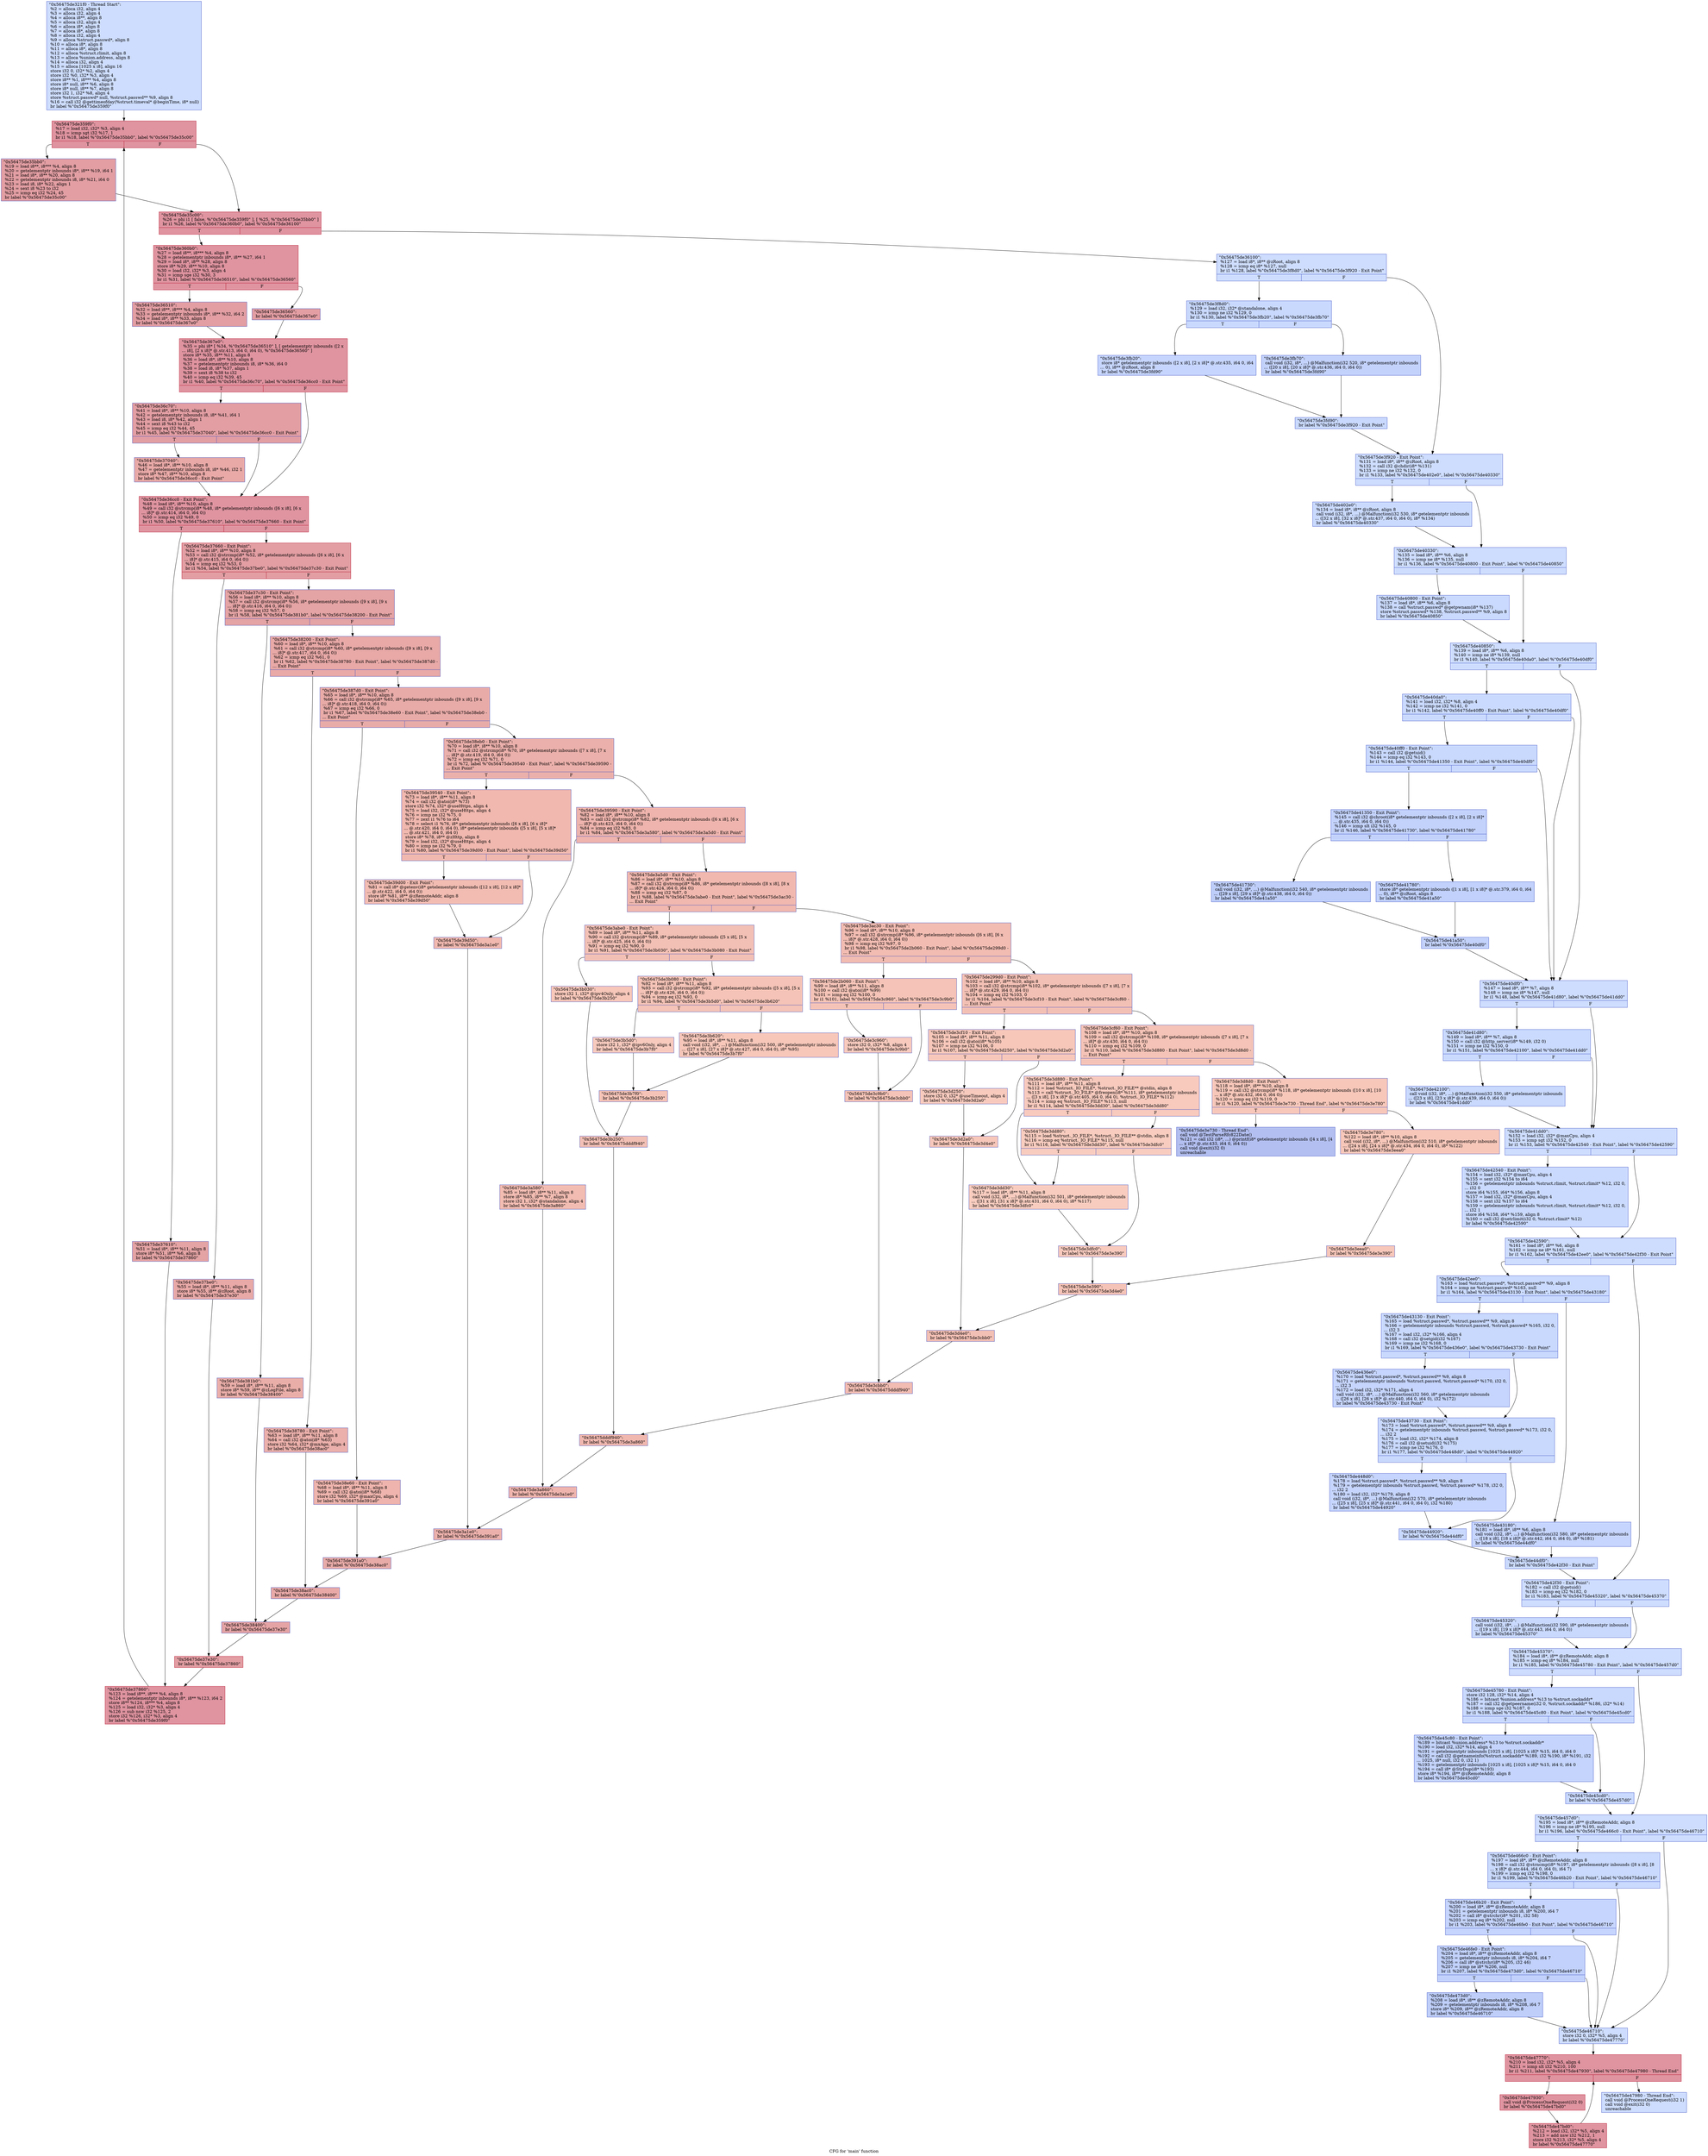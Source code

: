 digraph "CFG for 'main' function" {
	label="CFG for 'main' function";

	Node0x56475de321f0 [shape=record,color="#3d50c3ff", style=filled, fillcolor="#8fb1fe70",label="{\"0x56475de321f0 - Thread Start\":\l  %2 = alloca i32, align 4\l  %3 = alloca i32, align 4\l  %4 = alloca i8**, align 8\l  %5 = alloca i32, align 4\l  %6 = alloca i8*, align 8\l  %7 = alloca i8*, align 8\l  %8 = alloca i32, align 4\l  %9 = alloca %struct.passwd*, align 8\l  %10 = alloca i8*, align 8\l  %11 = alloca i8*, align 8\l  %12 = alloca %struct.rlimit, align 8\l  %13 = alloca %union.address, align 8\l  %14 = alloca i32, align 4\l  %15 = alloca [1025 x i8], align 16\l  store i32 0, i32* %2, align 4\l  store i32 %0, i32* %3, align 4\l  store i8** %1, i8*** %4, align 8\l  store i8* null, i8** %6, align 8\l  store i8* null, i8** %7, align 8\l  store i32 1, i32* %8, align 4\l  store %struct.passwd* null, %struct.passwd** %9, align 8\l  %16 = call i32 @gettimeofday(%struct.timeval* @beginTime, i8* null)\l  br label %\"0x56475de359f0\"\l}"];
	Node0x56475de321f0 -> Node0x56475de359f0;
	Node0x56475de359f0 [shape=record,color="#b70d28ff", style=filled, fillcolor="#b70d2870",label="{\"0x56475de359f0\":                                 \l  %17 = load i32, i32* %3, align 4\l  %18 = icmp sgt i32 %17, 1\l  br i1 %18, label %\"0x56475de35bb0\", label %\"0x56475de35c00\"\l|{<s0>T|<s1>F}}"];
	Node0x56475de359f0:s0 -> Node0x56475de35bb0;
	Node0x56475de359f0:s1 -> Node0x56475de35c00;
	Node0x56475de35bb0 [shape=record,color="#3d50c3ff", style=filled, fillcolor="#be242e70",label="{\"0x56475de35bb0\":                                 \l  %19 = load i8**, i8*** %4, align 8\l  %20 = getelementptr inbounds i8*, i8** %19, i64 1\l  %21 = load i8*, i8** %20, align 8\l  %22 = getelementptr inbounds i8, i8* %21, i64 0\l  %23 = load i8, i8* %22, align 1\l  %24 = sext i8 %23 to i32\l  %25 = icmp eq i32 %24, 45\l  br label %\"0x56475de35c00\"\l}"];
	Node0x56475de35bb0 -> Node0x56475de35c00;
	Node0x56475de35c00 [shape=record,color="#b70d28ff", style=filled, fillcolor="#b70d2870",label="{\"0x56475de35c00\":                                 \l  %26 = phi i1 [ false, %\"0x56475de359f0\" ], [ %25, %\"0x56475de35bb0\" ]\l  br i1 %26, label %\"0x56475de360b0\", label %\"0x56475de36100\"\l|{<s0>T|<s1>F}}"];
	Node0x56475de35c00:s0 -> Node0x56475de360b0;
	Node0x56475de35c00:s1 -> Node0x56475de36100;
	Node0x56475de360b0 [shape=record,color="#b70d28ff", style=filled, fillcolor="#b70d2870",label="{\"0x56475de360b0\":                                 \l  %27 = load i8**, i8*** %4, align 8\l  %28 = getelementptr inbounds i8*, i8** %27, i64 1\l  %29 = load i8*, i8** %28, align 8\l  store i8* %29, i8** %10, align 8\l  %30 = load i32, i32* %3, align 4\l  %31 = icmp sge i32 %30, 3\l  br i1 %31, label %\"0x56475de36510\", label %\"0x56475de36560\"\l|{<s0>T|<s1>F}}"];
	Node0x56475de360b0:s0 -> Node0x56475de36510;
	Node0x56475de360b0:s1 -> Node0x56475de36560;
	Node0x56475de36510 [shape=record,color="#3d50c3ff", style=filled, fillcolor="#be242e70",label="{\"0x56475de36510\":                                 \l  %32 = load i8**, i8*** %4, align 8\l  %33 = getelementptr inbounds i8*, i8** %32, i64 2\l  %34 = load i8*, i8** %33, align 8\l  br label %\"0x56475de367e0\"\l}"];
	Node0x56475de36510 -> Node0x56475de367e0;
	Node0x56475de36560 [shape=record,color="#3d50c3ff", style=filled, fillcolor="#be242e70",label="{\"0x56475de36560\":                                 \l  br label %\"0x56475de367e0\"\l}"];
	Node0x56475de36560 -> Node0x56475de367e0;
	Node0x56475de367e0 [shape=record,color="#b70d28ff", style=filled, fillcolor="#b70d2870",label="{\"0x56475de367e0\":                                 \l  %35 = phi i8* [ %34, %\"0x56475de36510\" ], [ getelementptr inbounds ([2 x\l... i8], [2 x i8]* @.str.413, i64 0, i64 0), %\"0x56475de36560\" ]\l  store i8* %35, i8** %11, align 8\l  %36 = load i8*, i8** %10, align 8\l  %37 = getelementptr inbounds i8, i8* %36, i64 0\l  %38 = load i8, i8* %37, align 1\l  %39 = sext i8 %38 to i32\l  %40 = icmp eq i32 %39, 45\l  br i1 %40, label %\"0x56475de36c70\", label %\"0x56475de36cc0 - Exit Point\"\l|{<s0>T|<s1>F}}"];
	Node0x56475de367e0:s0 -> Node0x56475de36c70;
	Node0x56475de367e0:s1 -> Node0x56475de36cc0;
	Node0x56475de36c70 [shape=record,color="#3d50c3ff", style=filled, fillcolor="#be242e70",label="{\"0x56475de36c70\":                                 \l  %41 = load i8*, i8** %10, align 8\l  %42 = getelementptr inbounds i8, i8* %41, i64 1\l  %43 = load i8, i8* %42, align 1\l  %44 = sext i8 %43 to i32\l  %45 = icmp eq i32 %44, 45\l  br i1 %45, label %\"0x56475de37040\", label %\"0x56475de36cc0 - Exit Point\"\l|{<s0>T|<s1>F}}"];
	Node0x56475de36c70:s0 -> Node0x56475de37040;
	Node0x56475de36c70:s1 -> Node0x56475de36cc0;
	Node0x56475de37040 [shape=record,color="#3d50c3ff", style=filled, fillcolor="#ca3b3770",label="{\"0x56475de37040\":                                 \l  %46 = load i8*, i8** %10, align 8\l  %47 = getelementptr inbounds i8, i8* %46, i32 1\l  store i8* %47, i8** %10, align 8\l  br label %\"0x56475de36cc0 - Exit Point\"\l}"];
	Node0x56475de37040 -> Node0x56475de36cc0;
	Node0x56475de36cc0 [shape=record,color="#b70d28ff", style=filled, fillcolor="#b70d2870",label="{\"0x56475de36cc0 - Exit Point\":                    \l  %48 = load i8*, i8** %10, align 8\l  %49 = call i32 @strcmp(i8* %48, i8* getelementptr inbounds ([6 x i8], [6 x\l... i8]* @.str.414, i64 0, i64 0))\l  %50 = icmp eq i32 %49, 0\l  br i1 %50, label %\"0x56475de37610\", label %\"0x56475de37660 - Exit Point\"\l|{<s0>T|<s1>F}}"];
	Node0x56475de36cc0:s0 -> Node0x56475de37610;
	Node0x56475de36cc0:s1 -> Node0x56475de37660;
	Node0x56475de37610 [shape=record,color="#3d50c3ff", style=filled, fillcolor="#c32e3170",label="{\"0x56475de37610\":                                 \l  %51 = load i8*, i8** %11, align 8\l  store i8* %51, i8** %6, align 8\l  br label %\"0x56475de37860\"\l}"];
	Node0x56475de37610 -> Node0x56475de37860;
	Node0x56475de37660 [shape=record,color="#b70d28ff", style=filled, fillcolor="#be242e70",label="{\"0x56475de37660 - Exit Point\":                    \l  %52 = load i8*, i8** %10, align 8\l  %53 = call i32 @strcmp(i8* %52, i8* getelementptr inbounds ([6 x i8], [6 x\l... i8]* @.str.415, i64 0, i64 0))\l  %54 = icmp eq i32 %53, 0\l  br i1 %54, label %\"0x56475de37be0\", label %\"0x56475de37c30 - Exit Point\"\l|{<s0>T|<s1>F}}"];
	Node0x56475de37660:s0 -> Node0x56475de37be0;
	Node0x56475de37660:s1 -> Node0x56475de37c30;
	Node0x56475de37be0 [shape=record,color="#3d50c3ff", style=filled, fillcolor="#ca3b3770",label="{\"0x56475de37be0\":                                 \l  %55 = load i8*, i8** %11, align 8\l  store i8* %55, i8** @zRoot, align 8\l  br label %\"0x56475de37e30\"\l}"];
	Node0x56475de37be0 -> Node0x56475de37e30;
	Node0x56475de37c30 [shape=record,color="#3d50c3ff", style=filled, fillcolor="#c32e3170",label="{\"0x56475de37c30 - Exit Point\":                    \l  %56 = load i8*, i8** %10, align 8\l  %57 = call i32 @strcmp(i8* %56, i8* getelementptr inbounds ([9 x i8], [9 x\l... i8]* @.str.416, i64 0, i64 0))\l  %58 = icmp eq i32 %57, 0\l  br i1 %58, label %\"0x56475de381b0\", label %\"0x56475de38200 - Exit Point\"\l|{<s0>T|<s1>F}}"];
	Node0x56475de37c30:s0 -> Node0x56475de381b0;
	Node0x56475de37c30:s1 -> Node0x56475de38200;
	Node0x56475de381b0 [shape=record,color="#3d50c3ff", style=filled, fillcolor="#d0473d70",label="{\"0x56475de381b0\":                                 \l  %59 = load i8*, i8** %11, align 8\l  store i8* %59, i8** @zLogFile, align 8\l  br label %\"0x56475de38400\"\l}"];
	Node0x56475de381b0 -> Node0x56475de38400;
	Node0x56475de38200 [shape=record,color="#3d50c3ff", style=filled, fillcolor="#ca3b3770",label="{\"0x56475de38200 - Exit Point\":                    \l  %60 = load i8*, i8** %10, align 8\l  %61 = call i32 @strcmp(i8* %60, i8* getelementptr inbounds ([9 x i8], [9 x\l... i8]* @.str.417, i64 0, i64 0))\l  %62 = icmp eq i32 %61, 0\l  br i1 %62, label %\"0x56475de38780 - Exit Point\", label %\"0x56475de387d0 -\l... Exit Point\"\l|{<s0>T|<s1>F}}"];
	Node0x56475de38200:s0 -> Node0x56475de38780;
	Node0x56475de38200:s1 -> Node0x56475de387d0;
	Node0x56475de38780 [shape=record,color="#3d50c3ff", style=filled, fillcolor="#d24b4070",label="{\"0x56475de38780 - Exit Point\":                    \l  %63 = load i8*, i8** %11, align 8\l  %64 = call i32 @atoi(i8* %63)\l  store i32 %64, i32* @mxAge, align 4\l  br label %\"0x56475de38ac0\"\l}"];
	Node0x56475de38780 -> Node0x56475de38ac0;
	Node0x56475de387d0 [shape=record,color="#3d50c3ff", style=filled, fillcolor="#cc403a70",label="{\"0x56475de387d0 - Exit Point\":                    \l  %65 = load i8*, i8** %10, align 8\l  %66 = call i32 @strcmp(i8* %65, i8* getelementptr inbounds ([9 x i8], [9 x\l... i8]* @.str.418, i64 0, i64 0))\l  %67 = icmp eq i32 %66, 0\l  br i1 %67, label %\"0x56475de38e60 - Exit Point\", label %\"0x56475de38eb0 -\l... Exit Point\"\l|{<s0>T|<s1>F}}"];
	Node0x56475de387d0:s0 -> Node0x56475de38e60;
	Node0x56475de387d0:s1 -> Node0x56475de38eb0;
	Node0x56475de38e60 [shape=record,color="#3d50c3ff", style=filled, fillcolor="#d8564670",label="{\"0x56475de38e60 - Exit Point\":                    \l  %68 = load i8*, i8** %11, align 8\l  %69 = call i32 @atoi(i8* %68)\l  store i32 %69, i32* @maxCpu, align 4\l  br label %\"0x56475de391a0\"\l}"];
	Node0x56475de38e60 -> Node0x56475de391a0;
	Node0x56475de38eb0 [shape=record,color="#3d50c3ff", style=filled, fillcolor="#d24b4070",label="{\"0x56475de38eb0 - Exit Point\":                    \l  %70 = load i8*, i8** %10, align 8\l  %71 = call i32 @strcmp(i8* %70, i8* getelementptr inbounds ([7 x i8], [7 x\l... i8]* @.str.419, i64 0, i64 0))\l  %72 = icmp eq i32 %71, 0\l  br i1 %72, label %\"0x56475de39540 - Exit Point\", label %\"0x56475de39590 -\l... Exit Point\"\l|{<s0>T|<s1>F}}"];
	Node0x56475de38eb0:s0 -> Node0x56475de39540;
	Node0x56475de38eb0:s1 -> Node0x56475de39590;
	Node0x56475de39540 [shape=record,color="#3d50c3ff", style=filled, fillcolor="#dc5d4a70",label="{\"0x56475de39540 - Exit Point\":                    \l  %73 = load i8*, i8** %11, align 8\l  %74 = call i32 @atoi(i8* %73)\l  store i32 %74, i32* @useHttps, align 4\l  %75 = load i32, i32* @useHttps, align 4\l  %76 = icmp ne i32 %75, 0\l  %77 = zext i1 %76 to i64\l  %78 = select i1 %76, i8* getelementptr inbounds ([6 x i8], [6 x i8]*\l... @.str.420, i64 0, i64 0), i8* getelementptr inbounds ([5 x i8], [5 x i8]*\l... @.str.421, i64 0, i64 0)\l  store i8* %78, i8** @zHttp, align 8\l  %79 = load i32, i32* @useHttps, align 4\l  %80 = icmp ne i32 %79, 0\l  br i1 %80, label %\"0x56475de39d00 - Exit Point\", label %\"0x56475de39d50\"\l|{<s0>T|<s1>F}}"];
	Node0x56475de39540:s0 -> Node0x56475de39d00;
	Node0x56475de39540:s1 -> Node0x56475de39d50;
	Node0x56475de39d00 [shape=record,color="#3d50c3ff", style=filled, fillcolor="#e1675170",label="{\"0x56475de39d00 - Exit Point\":                    \l  %81 = call i8* @getenv(i8* getelementptr inbounds ([12 x i8], [12 x i8]*\l... @.str.422, i64 0, i64 0))\l  store i8* %81, i8** @zRemoteAddr, align 8\l  br label %\"0x56475de39d50\"\l}"];
	Node0x56475de39d00 -> Node0x56475de39d50;
	Node0x56475de39d50 [shape=record,color="#3d50c3ff", style=filled, fillcolor="#dc5d4a70",label="{\"0x56475de39d50\":                                 \l  br label %\"0x56475de3a1e0\"\l}"];
	Node0x56475de39d50 -> Node0x56475de3a1e0;
	Node0x56475de39590 [shape=record,color="#3d50c3ff", style=filled, fillcolor="#d8564670",label="{\"0x56475de39590 - Exit Point\":                    \l  %82 = load i8*, i8** %10, align 8\l  %83 = call i32 @strcmp(i8* %82, i8* getelementptr inbounds ([6 x i8], [6 x\l... i8]* @.str.423, i64 0, i64 0))\l  %84 = icmp eq i32 %83, 0\l  br i1 %84, label %\"0x56475de3a580\", label %\"0x56475de3a5d0 - Exit Point\"\l|{<s0>T|<s1>F}}"];
	Node0x56475de39590:s0 -> Node0x56475de3a580;
	Node0x56475de39590:s1 -> Node0x56475de3a5d0;
	Node0x56475de3a580 [shape=record,color="#3d50c3ff", style=filled, fillcolor="#e1675170",label="{\"0x56475de3a580\":                                 \l  %85 = load i8*, i8** %11, align 8\l  store i8* %85, i8** %7, align 8\l  store i32 1, i32* @standalone, align 4\l  br label %\"0x56475de3a860\"\l}"];
	Node0x56475de3a580 -> Node0x56475de3a860;
	Node0x56475de3a5d0 [shape=record,color="#3d50c3ff", style=filled, fillcolor="#dc5d4a70",label="{\"0x56475de3a5d0 - Exit Point\":                    \l  %86 = load i8*, i8** %10, align 8\l  %87 = call i32 @strcmp(i8* %86, i8* getelementptr inbounds ([8 x i8], [8 x\l... i8]* @.str.424, i64 0, i64 0))\l  %88 = icmp eq i32 %87, 0\l  br i1 %88, label %\"0x56475de3abe0 - Exit Point\", label %\"0x56475de3ac30 -\l... Exit Point\"\l|{<s0>T|<s1>F}}"];
	Node0x56475de3a5d0:s0 -> Node0x56475de3abe0;
	Node0x56475de3a5d0:s1 -> Node0x56475de3ac30;
	Node0x56475de3abe0 [shape=record,color="#3d50c3ff", style=filled, fillcolor="#e5705870",label="{\"0x56475de3abe0 - Exit Point\":                    \l  %89 = load i8*, i8** %11, align 8\l  %90 = call i32 @strcmp(i8* %89, i8* getelementptr inbounds ([5 x i8], [5 x\l... i8]* @.str.425, i64 0, i64 0))\l  %91 = icmp eq i32 %90, 0\l  br i1 %91, label %\"0x56475de3b030\", label %\"0x56475de3b080 - Exit Point\"\l|{<s0>T|<s1>F}}"];
	Node0x56475de3abe0:s0 -> Node0x56475de3b030;
	Node0x56475de3abe0:s1 -> Node0x56475de3b080;
	Node0x56475de3b030 [shape=record,color="#3d50c3ff", style=filled, fillcolor="#ec7f6370",label="{\"0x56475de3b030\":                                 \l  store i32 1, i32* @ipv4Only, align 4\l  br label %\"0x56475de3b250\"\l}"];
	Node0x56475de3b030 -> Node0x56475de3b250;
	Node0x56475de3b080 [shape=record,color="#3d50c3ff", style=filled, fillcolor="#e8765c70",label="{\"0x56475de3b080 - Exit Point\":                    \l  %92 = load i8*, i8** %11, align 8\l  %93 = call i32 @strcmp(i8* %92, i8* getelementptr inbounds ([5 x i8], [5 x\l... i8]* @.str.426, i64 0, i64 0))\l  %94 = icmp eq i32 %93, 0\l  br i1 %94, label %\"0x56475de3b5d0\", label %\"0x56475de3b620\"\l|{<s0>T|<s1>F}}"];
	Node0x56475de3b080:s0 -> Node0x56475de3b5d0;
	Node0x56475de3b080:s1 -> Node0x56475de3b620;
	Node0x56475de3b5d0 [shape=record,color="#3d50c3ff", style=filled, fillcolor="#ef886b70",label="{\"0x56475de3b5d0\":                                 \l  store i32 1, i32* @ipv6Only, align 4\l  br label %\"0x56475de3b7f0\"\l}"];
	Node0x56475de3b5d0 -> Node0x56475de3b7f0;
	Node0x56475de3b620 [shape=record,color="#3d50c3ff", style=filled, fillcolor="#ec7f6370",label="{\"0x56475de3b620\":                                 \l  %95 = load i8*, i8** %11, align 8\l  call void (i32, i8*, ...) @Malfunction(i32 500, i8* getelementptr inbounds\l... ([27 x i8], [27 x i8]* @.str.427, i64 0, i64 0), i8* %95)\l  br label %\"0x56475de3b7f0\"\l}"];
	Node0x56475de3b620 -> Node0x56475de3b7f0;
	Node0x56475de3b7f0 [shape=record,color="#3d50c3ff", style=filled, fillcolor="#e8765c70",label="{\"0x56475de3b7f0\":                                 \l  br label %\"0x56475de3b250\"\l}"];
	Node0x56475de3b7f0 -> Node0x56475de3b250;
	Node0x56475de3b250 [shape=record,color="#3d50c3ff", style=filled, fillcolor="#e5705870",label="{\"0x56475de3b250\":                                 \l  br label %\"0x56475dddf940\"\l}"];
	Node0x56475de3b250 -> Node0x56475dddf940;
	Node0x56475de3ac30 [shape=record,color="#3d50c3ff", style=filled, fillcolor="#e1675170",label="{\"0x56475de3ac30 - Exit Point\":                    \l  %96 = load i8*, i8** %10, align 8\l  %97 = call i32 @strcmp(i8* %96, i8* getelementptr inbounds ([6 x i8], [6 x\l... i8]* @.str.428, i64 0, i64 0))\l  %98 = icmp eq i32 %97, 0\l  br i1 %98, label %\"0x56475de2b060 - Exit Point\", label %\"0x56475de299d0 -\l... Exit Point\"\l|{<s0>T|<s1>F}}"];
	Node0x56475de3ac30:s0 -> Node0x56475de2b060;
	Node0x56475de3ac30:s1 -> Node0x56475de299d0;
	Node0x56475de2b060 [shape=record,color="#3d50c3ff", style=filled, fillcolor="#e8765c70",label="{\"0x56475de2b060 - Exit Point\":                    \l  %99 = load i8*, i8** %11, align 8\l  %100 = call i32 @atoi(i8* %99)\l  %101 = icmp eq i32 %100, 0\l  br i1 %101, label %\"0x56475de3c960\", label %\"0x56475de3c9b0\"\l|{<s0>T|<s1>F}}"];
	Node0x56475de2b060:s0 -> Node0x56475de3c960;
	Node0x56475de2b060:s1 -> Node0x56475de3c9b0;
	Node0x56475de3c960 [shape=record,color="#3d50c3ff", style=filled, fillcolor="#ef886b70",label="{\"0x56475de3c960\":                                 \l  store i32 0, i32* %8, align 4\l  br label %\"0x56475de3c9b0\"\l}"];
	Node0x56475de3c960 -> Node0x56475de3c9b0;
	Node0x56475de3c9b0 [shape=record,color="#3d50c3ff", style=filled, fillcolor="#e8765c70",label="{\"0x56475de3c9b0\":                                 \l  br label %\"0x56475de3cbb0\"\l}"];
	Node0x56475de3c9b0 -> Node0x56475de3cbb0;
	Node0x56475de299d0 [shape=record,color="#3d50c3ff", style=filled, fillcolor="#e5705870",label="{\"0x56475de299d0 - Exit Point\":                    \l  %102 = load i8*, i8** %10, align 8\l  %103 = call i32 @strcmp(i8* %102, i8* getelementptr inbounds ([7 x i8], [7 x\l... i8]* @.str.429, i64 0, i64 0))\l  %104 = icmp eq i32 %103, 0\l  br i1 %104, label %\"0x56475de3cf10 - Exit Point\", label %\"0x56475de3cf60 -\l... Exit Point\"\l|{<s0>T|<s1>F}}"];
	Node0x56475de299d0:s0 -> Node0x56475de3cf10;
	Node0x56475de299d0:s1 -> Node0x56475de3cf60;
	Node0x56475de3cf10 [shape=record,color="#3d50c3ff", style=filled, fillcolor="#ec7f6370",label="{\"0x56475de3cf10 - Exit Point\":                    \l  %105 = load i8*, i8** %11, align 8\l  %106 = call i32 @atoi(i8* %105)\l  %107 = icmp ne i32 %106, 0\l  br i1 %107, label %\"0x56475de3d250\", label %\"0x56475de3d2a0\"\l|{<s0>T|<s1>F}}"];
	Node0x56475de3cf10:s0 -> Node0x56475de3d250;
	Node0x56475de3cf10:s1 -> Node0x56475de3d2a0;
	Node0x56475de3d250 [shape=record,color="#3d50c3ff", style=filled, fillcolor="#ef886b70",label="{\"0x56475de3d250\":                                 \l  store i32 0, i32* @useTimeout, align 4\l  br label %\"0x56475de3d2a0\"\l}"];
	Node0x56475de3d250 -> Node0x56475de3d2a0;
	Node0x56475de3d2a0 [shape=record,color="#3d50c3ff", style=filled, fillcolor="#ec7f6370",label="{\"0x56475de3d2a0\":                                 \l  br label %\"0x56475de3d4e0\"\l}"];
	Node0x56475de3d2a0 -> Node0x56475de3d4e0;
	Node0x56475de3cf60 [shape=record,color="#3d50c3ff", style=filled, fillcolor="#e8765c70",label="{\"0x56475de3cf60 - Exit Point\":                    \l  %108 = load i8*, i8** %10, align 8\l  %109 = call i32 @strcmp(i8* %108, i8* getelementptr inbounds ([7 x i8], [7 x\l... i8]* @.str.430, i64 0, i64 0))\l  %110 = icmp eq i32 %109, 0\l  br i1 %110, label %\"0x56475de3d880 - Exit Point\", label %\"0x56475de3d8d0 -\l... Exit Point\"\l|{<s0>T|<s1>F}}"];
	Node0x56475de3cf60:s0 -> Node0x56475de3d880;
	Node0x56475de3cf60:s1 -> Node0x56475de3d8d0;
	Node0x56475de3d880 [shape=record,color="#3d50c3ff", style=filled, fillcolor="#ef886b70",label="{\"0x56475de3d880 - Exit Point\":                    \l  %111 = load i8*, i8** %11, align 8\l  %112 = load %struct._IO_FILE*, %struct._IO_FILE** @stdin, align 8\l  %113 = call %struct._IO_FILE* @freopen(i8* %111, i8* getelementptr inbounds\l... ([3 x i8], [3 x i8]* @.str.405, i64 0, i64 0), %struct._IO_FILE* %112)\l  %114 = icmp eq %struct._IO_FILE* %113, null\l  br i1 %114, label %\"0x56475de3dd30\", label %\"0x56475de3dd80\"\l|{<s0>T|<s1>F}}"];
	Node0x56475de3d880:s0 -> Node0x56475de3dd30;
	Node0x56475de3d880:s1 -> Node0x56475de3dd80;
	Node0x56475de3dd80 [shape=record,color="#3d50c3ff", style=filled, fillcolor="#f08b6e70",label="{\"0x56475de3dd80\":                                 \l  %115 = load %struct._IO_FILE*, %struct._IO_FILE** @stdin, align 8\l  %116 = icmp eq %struct._IO_FILE* %115, null\l  br i1 %116, label %\"0x56475de3dd30\", label %\"0x56475de3dfc0\"\l|{<s0>T|<s1>F}}"];
	Node0x56475de3dd80:s0 -> Node0x56475de3dd30;
	Node0x56475de3dd80:s1 -> Node0x56475de3dfc0;
	Node0x56475de3dd30 [shape=record,color="#3d50c3ff", style=filled, fillcolor="#f08b6e70",label="{\"0x56475de3dd30\":                                 \l  %117 = load i8*, i8** %11, align 8\l  call void (i32, i8*, ...) @Malfunction(i32 501, i8* getelementptr inbounds\l... ([31 x i8], [31 x i8]* @.str.431, i64 0, i64 0), i8* %117)\l  br label %\"0x56475de3dfc0\"\l}"];
	Node0x56475de3dd30 -> Node0x56475de3dfc0;
	Node0x56475de3dfc0 [shape=record,color="#3d50c3ff", style=filled, fillcolor="#ef886b70",label="{\"0x56475de3dfc0\":                                 \l  br label %\"0x56475de3e390\"\l}"];
	Node0x56475de3dfc0 -> Node0x56475de3e390;
	Node0x56475de3d8d0 [shape=record,color="#3d50c3ff", style=filled, fillcolor="#ec7f6370",label="{\"0x56475de3d8d0 - Exit Point\":                    \l  %118 = load i8*, i8** %10, align 8\l  %119 = call i32 @strcmp(i8* %118, i8* getelementptr inbounds ([10 x i8], [10\l... x i8]* @.str.432, i64 0, i64 0))\l  %120 = icmp eq i32 %119, 0\l  br i1 %120, label %\"0x56475de3e730 - Thread End\", label %\"0x56475de3e780\"\l|{<s0>T|<s1>F}}"];
	Node0x56475de3d8d0:s0 -> Node0x56475de3e730;
	Node0x56475de3d8d0:s1 -> Node0x56475de3e780;
	Node0x56475de3e730 [shape=record,color="#3d50c3ff", style=filled, fillcolor="#536edd70",label="{\"0x56475de3e730 - Thread End\":                    \l  call void @TestParseRfc822Date()\l  %121 = call i32 (i8*, ...) @printf(i8* getelementptr inbounds ([4 x i8], [4\l... x i8]* @.str.433, i64 0, i64 0))\l  call void @exit(i32 0)\l  unreachable\l}"];
	Node0x56475de3e780 [shape=record,color="#3d50c3ff", style=filled, fillcolor="#ec7f6370",label="{\"0x56475de3e780\":                                 \l  %122 = load i8*, i8** %10, align 8\l  call void (i32, i8*, ...) @Malfunction(i32 510, i8* getelementptr inbounds\l... ([24 x i8], [24 x i8]* @.str.434, i64 0, i64 0), i8* %122)\l  br label %\"0x56475de3eea0\"\l}"];
	Node0x56475de3e780 -> Node0x56475de3eea0;
	Node0x56475de3eea0 [shape=record,color="#3d50c3ff", style=filled, fillcolor="#ec7f6370",label="{\"0x56475de3eea0\":                                 \l  br label %\"0x56475de3e390\"\l}"];
	Node0x56475de3eea0 -> Node0x56475de3e390;
	Node0x56475de3e390 [shape=record,color="#3d50c3ff", style=filled, fillcolor="#e8765c70",label="{\"0x56475de3e390\":                                 \l  br label %\"0x56475de3d4e0\"\l}"];
	Node0x56475de3e390 -> Node0x56475de3d4e0;
	Node0x56475de3d4e0 [shape=record,color="#3d50c3ff", style=filled, fillcolor="#e5705870",label="{\"0x56475de3d4e0\":                                 \l  br label %\"0x56475de3cbb0\"\l}"];
	Node0x56475de3d4e0 -> Node0x56475de3cbb0;
	Node0x56475de3cbb0 [shape=record,color="#3d50c3ff", style=filled, fillcolor="#e1675170",label="{\"0x56475de3cbb0\":                                 \l  br label %\"0x56475dddf940\"\l}"];
	Node0x56475de3cbb0 -> Node0x56475dddf940;
	Node0x56475dddf940 [shape=record,color="#3d50c3ff", style=filled, fillcolor="#dc5d4a70",label="{\"0x56475dddf940\":                                 \l  br label %\"0x56475de3a860\"\l}"];
	Node0x56475dddf940 -> Node0x56475de3a860;
	Node0x56475de3a860 [shape=record,color="#3d50c3ff", style=filled, fillcolor="#d8564670",label="{\"0x56475de3a860\":                                 \l  br label %\"0x56475de3a1e0\"\l}"];
	Node0x56475de3a860 -> Node0x56475de3a1e0;
	Node0x56475de3a1e0 [shape=record,color="#3d50c3ff", style=filled, fillcolor="#d24b4070",label="{\"0x56475de3a1e0\":                                 \l  br label %\"0x56475de391a0\"\l}"];
	Node0x56475de3a1e0 -> Node0x56475de391a0;
	Node0x56475de391a0 [shape=record,color="#3d50c3ff", style=filled, fillcolor="#cc403a70",label="{\"0x56475de391a0\":                                 \l  br label %\"0x56475de38ac0\"\l}"];
	Node0x56475de391a0 -> Node0x56475de38ac0;
	Node0x56475de38ac0 [shape=record,color="#3d50c3ff", style=filled, fillcolor="#ca3b3770",label="{\"0x56475de38ac0\":                                 \l  br label %\"0x56475de38400\"\l}"];
	Node0x56475de38ac0 -> Node0x56475de38400;
	Node0x56475de38400 [shape=record,color="#3d50c3ff", style=filled, fillcolor="#c32e3170",label="{\"0x56475de38400\":                                 \l  br label %\"0x56475de37e30\"\l}"];
	Node0x56475de38400 -> Node0x56475de37e30;
	Node0x56475de37e30 [shape=record,color="#b70d28ff", style=filled, fillcolor="#be242e70",label="{\"0x56475de37e30\":                                 \l  br label %\"0x56475de37860\"\l}"];
	Node0x56475de37e30 -> Node0x56475de37860;
	Node0x56475de37860 [shape=record,color="#b70d28ff", style=filled, fillcolor="#b70d2870",label="{\"0x56475de37860\":                                 \l  %123 = load i8**, i8*** %4, align 8\l  %124 = getelementptr inbounds i8*, i8** %123, i64 2\l  store i8** %124, i8*** %4, align 8\l  %125 = load i32, i32* %3, align 4\l  %126 = sub nsw i32 %125, 2\l  store i32 %126, i32* %3, align 4\l  br label %\"0x56475de359f0\"\l}"];
	Node0x56475de37860 -> Node0x56475de359f0;
	Node0x56475de36100 [shape=record,color="#3d50c3ff", style=filled, fillcolor="#8fb1fe70",label="{\"0x56475de36100\":                                 \l  %127 = load i8*, i8** @zRoot, align 8\l  %128 = icmp eq i8* %127, null\l  br i1 %128, label %\"0x56475de3f8d0\", label %\"0x56475de3f920 - Exit Point\"\l|{<s0>T|<s1>F}}"];
	Node0x56475de36100:s0 -> Node0x56475de3f8d0;
	Node0x56475de36100:s1 -> Node0x56475de3f920;
	Node0x56475de3f8d0 [shape=record,color="#3d50c3ff", style=filled, fillcolor="#85a8fc70",label="{\"0x56475de3f8d0\":                                 \l  %129 = load i32, i32* @standalone, align 4\l  %130 = icmp ne i32 %129, 0\l  br i1 %130, label %\"0x56475de3fb20\", label %\"0x56475de3fb70\"\l|{<s0>T|<s1>F}}"];
	Node0x56475de3f8d0:s0 -> Node0x56475de3fb20;
	Node0x56475de3f8d0:s1 -> Node0x56475de3fb70;
	Node0x56475de3fb20 [shape=record,color="#3d50c3ff", style=filled, fillcolor="#7ea1fa70",label="{\"0x56475de3fb20\":                                 \l  store i8* getelementptr inbounds ([2 x i8], [2 x i8]* @.str.435, i64 0, i64\l... 0), i8** @zRoot, align 8\l  br label %\"0x56475de3fd90\"\l}"];
	Node0x56475de3fb20 -> Node0x56475de3fd90;
	Node0x56475de3fb70 [shape=record,color="#3d50c3ff", style=filled, fillcolor="#779af770",label="{\"0x56475de3fb70\":                                 \l  call void (i32, i8*, ...) @Malfunction(i32 520, i8* getelementptr inbounds\l... ([20 x i8], [20 x i8]* @.str.436, i64 0, i64 0))\l  br label %\"0x56475de3fd90\"\l}"];
	Node0x56475de3fb70 -> Node0x56475de3fd90;
	Node0x56475de3fd90 [shape=record,color="#3d50c3ff", style=filled, fillcolor="#85a8fc70",label="{\"0x56475de3fd90\":                                 \l  br label %\"0x56475de3f920 - Exit Point\"\l}"];
	Node0x56475de3fd90 -> Node0x56475de3f920;
	Node0x56475de3f920 [shape=record,color="#3d50c3ff", style=filled, fillcolor="#8fb1fe70",label="{\"0x56475de3f920 - Exit Point\":                    \l  %131 = load i8*, i8** @zRoot, align 8\l  %132 = call i32 @chdir(i8* %131)\l  %133 = icmp ne i32 %132, 0\l  br i1 %133, label %\"0x56475de402e0\", label %\"0x56475de40330\"\l|{<s0>T|<s1>F}}"];
	Node0x56475de3f920:s0 -> Node0x56475de402e0;
	Node0x56475de3f920:s1 -> Node0x56475de40330;
	Node0x56475de402e0 [shape=record,color="#3d50c3ff", style=filled, fillcolor="#88abfd70",label="{\"0x56475de402e0\":                                 \l  %134 = load i8*, i8** @zRoot, align 8\l  call void (i32, i8*, ...) @Malfunction(i32 530, i8* getelementptr inbounds\l... ([32 x i8], [32 x i8]* @.str.437, i64 0, i64 0), i8* %134)\l  br label %\"0x56475de40330\"\l}"];
	Node0x56475de402e0 -> Node0x56475de40330;
	Node0x56475de40330 [shape=record,color="#3d50c3ff", style=filled, fillcolor="#8fb1fe70",label="{\"0x56475de40330\":                                 \l  %135 = load i8*, i8** %6, align 8\l  %136 = icmp ne i8* %135, null\l  br i1 %136, label %\"0x56475de40800 - Exit Point\", label %\"0x56475de40850\"\l|{<s0>T|<s1>F}}"];
	Node0x56475de40330:s0 -> Node0x56475de40800;
	Node0x56475de40330:s1 -> Node0x56475de40850;
	Node0x56475de40800 [shape=record,color="#3d50c3ff", style=filled, fillcolor="#88abfd70",label="{\"0x56475de40800 - Exit Point\":                    \l  %137 = load i8*, i8** %6, align 8\l  %138 = call %struct.passwd* @getpwnam(i8* %137)\l  store %struct.passwd* %138, %struct.passwd** %9, align 8\l  br label %\"0x56475de40850\"\l}"];
	Node0x56475de40800 -> Node0x56475de40850;
	Node0x56475de40850 [shape=record,color="#3d50c3ff", style=filled, fillcolor="#8fb1fe70",label="{\"0x56475de40850\":                                 \l  %139 = load i8*, i8** %6, align 8\l  %140 = icmp ne i8* %139, null\l  br i1 %140, label %\"0x56475de40da0\", label %\"0x56475de40df0\"\l|{<s0>T|<s1>F}}"];
	Node0x56475de40850:s0 -> Node0x56475de40da0;
	Node0x56475de40850:s1 -> Node0x56475de40df0;
	Node0x56475de40da0 [shape=record,color="#3d50c3ff", style=filled, fillcolor="#88abfd70",label="{\"0x56475de40da0\":                                 \l  %141 = load i32, i32* %8, align 4\l  %142 = icmp ne i32 %141, 0\l  br i1 %142, label %\"0x56475de40ff0 - Exit Point\", label %\"0x56475de40df0\"\l|{<s0>T|<s1>F}}"];
	Node0x56475de40da0:s0 -> Node0x56475de40ff0;
	Node0x56475de40da0:s1 -> Node0x56475de40df0;
	Node0x56475de40ff0 [shape=record,color="#3d50c3ff", style=filled, fillcolor="#85a8fc70",label="{\"0x56475de40ff0 - Exit Point\":                    \l  %143 = call i32 @getuid()\l  %144 = icmp eq i32 %143, 0\l  br i1 %144, label %\"0x56475de41350 - Exit Point\", label %\"0x56475de40df0\"\l|{<s0>T|<s1>F}}"];
	Node0x56475de40ff0:s0 -> Node0x56475de41350;
	Node0x56475de40ff0:s1 -> Node0x56475de40df0;
	Node0x56475de41350 [shape=record,color="#3d50c3ff", style=filled, fillcolor="#779af770",label="{\"0x56475de41350 - Exit Point\":                    \l  %145 = call i32 @chroot(i8* getelementptr inbounds ([2 x i8], [2 x i8]*\l... @.str.435, i64 0, i64 0))\l  %146 = icmp slt i32 %145, 0\l  br i1 %146, label %\"0x56475de41730\", label %\"0x56475de41780\"\l|{<s0>T|<s1>F}}"];
	Node0x56475de41350:s0 -> Node0x56475de41730;
	Node0x56475de41350:s1 -> Node0x56475de41780;
	Node0x56475de41730 [shape=record,color="#3d50c3ff", style=filled, fillcolor="#6c8ff170",label="{\"0x56475de41730\":                                 \l  call void (i32, i8*, ...) @Malfunction(i32 540, i8* getelementptr inbounds\l... ([29 x i8], [29 x i8]* @.str.438, i64 0, i64 0))\l  br label %\"0x56475de41a50\"\l}"];
	Node0x56475de41730 -> Node0x56475de41a50;
	Node0x56475de41780 [shape=record,color="#3d50c3ff", style=filled, fillcolor="#7396f570",label="{\"0x56475de41780\":                                 \l  store i8* getelementptr inbounds ([1 x i8], [1 x i8]* @.str.379, i64 0, i64\l... 0), i8** @zRoot, align 8\l  br label %\"0x56475de41a50\"\l}"];
	Node0x56475de41780 -> Node0x56475de41a50;
	Node0x56475de41a50 [shape=record,color="#3d50c3ff", style=filled, fillcolor="#779af770",label="{\"0x56475de41a50\":                                 \l  br label %\"0x56475de40df0\"\l}"];
	Node0x56475de41a50 -> Node0x56475de40df0;
	Node0x56475de40df0 [shape=record,color="#3d50c3ff", style=filled, fillcolor="#8fb1fe70",label="{\"0x56475de40df0\":                                 \l  %147 = load i8*, i8** %7, align 8\l  %148 = icmp ne i8* %147, null\l  br i1 %148, label %\"0x56475de41d80\", label %\"0x56475de41dd0\"\l|{<s0>T|<s1>F}}"];
	Node0x56475de40df0:s0 -> Node0x56475de41d80;
	Node0x56475de40df0:s1 -> Node0x56475de41dd0;
	Node0x56475de41d80 [shape=record,color="#3d50c3ff", style=filled, fillcolor="#88abfd70",label="{\"0x56475de41d80\":                                 \l  %149 = load i8*, i8** %7, align 8\l  %150 = call i32 @http_server(i8* %149, i32 0)\l  %151 = icmp ne i32 %150, 0\l  br i1 %151, label %\"0x56475de42100\", label %\"0x56475de41dd0\"\l|{<s0>T|<s1>F}}"];
	Node0x56475de41d80:s0 -> Node0x56475de42100;
	Node0x56475de41d80:s1 -> Node0x56475de41dd0;
	Node0x56475de42100 [shape=record,color="#3d50c3ff", style=filled, fillcolor="#85a8fc70",label="{\"0x56475de42100\":                                 \l  call void (i32, i8*, ...) @Malfunction(i32 550, i8* getelementptr inbounds\l... ([23 x i8], [23 x i8]* @.str.439, i64 0, i64 0))\l  br label %\"0x56475de41dd0\"\l}"];
	Node0x56475de42100 -> Node0x56475de41dd0;
	Node0x56475de41dd0 [shape=record,color="#3d50c3ff", style=filled, fillcolor="#8fb1fe70",label="{\"0x56475de41dd0\":                                 \l  %152 = load i32, i32* @maxCpu, align 4\l  %153 = icmp sgt i32 %152, 0\l  br i1 %153, label %\"0x56475de42540 - Exit Point\", label %\"0x56475de42590\"\l|{<s0>T|<s1>F}}"];
	Node0x56475de41dd0:s0 -> Node0x56475de42540;
	Node0x56475de41dd0:s1 -> Node0x56475de42590;
	Node0x56475de42540 [shape=record,color="#3d50c3ff", style=filled, fillcolor="#88abfd70",label="{\"0x56475de42540 - Exit Point\":                    \l  %154 = load i32, i32* @maxCpu, align 4\l  %155 = sext i32 %154 to i64\l  %156 = getelementptr inbounds %struct.rlimit, %struct.rlimit* %12, i32 0,\l... i32 0\l  store i64 %155, i64* %156, align 8\l  %157 = load i32, i32* @maxCpu, align 4\l  %158 = sext i32 %157 to i64\l  %159 = getelementptr inbounds %struct.rlimit, %struct.rlimit* %12, i32 0,\l... i32 1\l  store i64 %158, i64* %159, align 8\l  %160 = call i32 @setrlimit(i32 0, %struct.rlimit* %12)\l  br label %\"0x56475de42590\"\l}"];
	Node0x56475de42540 -> Node0x56475de42590;
	Node0x56475de42590 [shape=record,color="#3d50c3ff", style=filled, fillcolor="#8fb1fe70",label="{\"0x56475de42590\":                                 \l  %161 = load i8*, i8** %6, align 8\l  %162 = icmp ne i8* %161, null\l  br i1 %162, label %\"0x56475de42ee0\", label %\"0x56475de42f30 - Exit Point\"\l|{<s0>T|<s1>F}}"];
	Node0x56475de42590:s0 -> Node0x56475de42ee0;
	Node0x56475de42590:s1 -> Node0x56475de42f30;
	Node0x56475de42ee0 [shape=record,color="#3d50c3ff", style=filled, fillcolor="#88abfd70",label="{\"0x56475de42ee0\":                                 \l  %163 = load %struct.passwd*, %struct.passwd** %9, align 8\l  %164 = icmp ne %struct.passwd* %163, null\l  br i1 %164, label %\"0x56475de43130 - Exit Point\", label %\"0x56475de43180\"\l|{<s0>T|<s1>F}}"];
	Node0x56475de42ee0:s0 -> Node0x56475de43130;
	Node0x56475de42ee0:s1 -> Node0x56475de43180;
	Node0x56475de43130 [shape=record,color="#3d50c3ff", style=filled, fillcolor="#85a8fc70",label="{\"0x56475de43130 - Exit Point\":                    \l  %165 = load %struct.passwd*, %struct.passwd** %9, align 8\l  %166 = getelementptr inbounds %struct.passwd, %struct.passwd* %165, i32 0,\l... i32 3\l  %167 = load i32, i32* %166, align 4\l  %168 = call i32 @setgid(i32 %167)\l  %169 = icmp ne i32 %168, 0\l  br i1 %169, label %\"0x56475de436e0\", label %\"0x56475de43730 - Exit Point\"\l|{<s0>T|<s1>F}}"];
	Node0x56475de43130:s0 -> Node0x56475de436e0;
	Node0x56475de43130:s1 -> Node0x56475de43730;
	Node0x56475de436e0 [shape=record,color="#3d50c3ff", style=filled, fillcolor="#7ea1fa70",label="{\"0x56475de436e0\":                                 \l  %170 = load %struct.passwd*, %struct.passwd** %9, align 8\l  %171 = getelementptr inbounds %struct.passwd, %struct.passwd* %170, i32 0,\l... i32 3\l  %172 = load i32, i32* %171, align 4\l  call void (i32, i8*, ...) @Malfunction(i32 560, i8* getelementptr inbounds\l... ([26 x i8], [26 x i8]* @.str.440, i64 0, i64 0), i32 %172)\l  br label %\"0x56475de43730 - Exit Point\"\l}"];
	Node0x56475de436e0 -> Node0x56475de43730;
	Node0x56475de43730 [shape=record,color="#3d50c3ff", style=filled, fillcolor="#85a8fc70",label="{\"0x56475de43730 - Exit Point\":                    \l  %173 = load %struct.passwd*, %struct.passwd** %9, align 8\l  %174 = getelementptr inbounds %struct.passwd, %struct.passwd* %173, i32 0,\l... i32 2\l  %175 = load i32, i32* %174, align 8\l  %176 = call i32 @setuid(i32 %175)\l  %177 = icmp ne i32 %176, 0\l  br i1 %177, label %\"0x56475de448d0\", label %\"0x56475de44920\"\l|{<s0>T|<s1>F}}"];
	Node0x56475de43730:s0 -> Node0x56475de448d0;
	Node0x56475de43730:s1 -> Node0x56475de44920;
	Node0x56475de448d0 [shape=record,color="#3d50c3ff", style=filled, fillcolor="#7ea1fa70",label="{\"0x56475de448d0\":                                 \l  %178 = load %struct.passwd*, %struct.passwd** %9, align 8\l  %179 = getelementptr inbounds %struct.passwd, %struct.passwd* %178, i32 0,\l... i32 2\l  %180 = load i32, i32* %179, align 8\l  call void (i32, i8*, ...) @Malfunction(i32 570, i8* getelementptr inbounds\l... ([25 x i8], [25 x i8]* @.str.441, i64 0, i64 0), i32 %180)\l  br label %\"0x56475de44920\"\l}"];
	Node0x56475de448d0 -> Node0x56475de44920;
	Node0x56475de44920 [shape=record,color="#3d50c3ff", style=filled, fillcolor="#85a8fc70",label="{\"0x56475de44920\":                                 \l  br label %\"0x56475de44df0\"\l}"];
	Node0x56475de44920 -> Node0x56475de44df0;
	Node0x56475de43180 [shape=record,color="#3d50c3ff", style=filled, fillcolor="#7ea1fa70",label="{\"0x56475de43180\":                                 \l  %181 = load i8*, i8** %6, align 8\l  call void (i32, i8*, ...) @Malfunction(i32 580, i8* getelementptr inbounds\l... ([18 x i8], [18 x i8]* @.str.442, i64 0, i64 0), i8* %181)\l  br label %\"0x56475de44df0\"\l}"];
	Node0x56475de43180 -> Node0x56475de44df0;
	Node0x56475de44df0 [shape=record,color="#3d50c3ff", style=filled, fillcolor="#88abfd70",label="{\"0x56475de44df0\":                                 \l  br label %\"0x56475de42f30 - Exit Point\"\l}"];
	Node0x56475de44df0 -> Node0x56475de42f30;
	Node0x56475de42f30 [shape=record,color="#3d50c3ff", style=filled, fillcolor="#8fb1fe70",label="{\"0x56475de42f30 - Exit Point\":                    \l  %182 = call i32 @getuid()\l  %183 = icmp eq i32 %182, 0\l  br i1 %183, label %\"0x56475de45320\", label %\"0x56475de45370\"\l|{<s0>T|<s1>F}}"];
	Node0x56475de42f30:s0 -> Node0x56475de45320;
	Node0x56475de42f30:s1 -> Node0x56475de45370;
	Node0x56475de45320 [shape=record,color="#3d50c3ff", style=filled, fillcolor="#85a8fc70",label="{\"0x56475de45320\":                                 \l  call void (i32, i8*, ...) @Malfunction(i32 590, i8* getelementptr inbounds\l... ([19 x i8], [19 x i8]* @.str.443, i64 0, i64 0))\l  br label %\"0x56475de45370\"\l}"];
	Node0x56475de45320 -> Node0x56475de45370;
	Node0x56475de45370 [shape=record,color="#3d50c3ff", style=filled, fillcolor="#8fb1fe70",label="{\"0x56475de45370\":                                 \l  %184 = load i8*, i8** @zRemoteAddr, align 8\l  %185 = icmp eq i8* %184, null\l  br i1 %185, label %\"0x56475de45780 - Exit Point\", label %\"0x56475de457d0\"\l|{<s0>T|<s1>F}}"];
	Node0x56475de45370:s0 -> Node0x56475de45780;
	Node0x56475de45370:s1 -> Node0x56475de457d0;
	Node0x56475de45780 [shape=record,color="#3d50c3ff", style=filled, fillcolor="#85a8fc70",label="{\"0x56475de45780 - Exit Point\":                    \l  store i32 128, i32* %14, align 4\l  %186 = bitcast %union.address* %13 to %struct.sockaddr*\l  %187 = call i32 @getpeername(i32 0, %struct.sockaddr* %186, i32* %14)\l  %188 = icmp sge i32 %187, 0\l  br i1 %188, label %\"0x56475de45c80 - Exit Point\", label %\"0x56475de45cd0\"\l|{<s0>T|<s1>F}}"];
	Node0x56475de45780:s0 -> Node0x56475de45c80;
	Node0x56475de45780:s1 -> Node0x56475de45cd0;
	Node0x56475de45c80 [shape=record,color="#3d50c3ff", style=filled, fillcolor="#7a9df870",label="{\"0x56475de45c80 - Exit Point\":                    \l  %189 = bitcast %union.address* %13 to %struct.sockaddr*\l  %190 = load i32, i32* %14, align 4\l  %191 = getelementptr inbounds [1025 x i8], [1025 x i8]* %15, i64 0, i64 0\l  %192 = call i32 @getnameinfo(%struct.sockaddr* %189, i32 %190, i8* %191, i32\l... 1025, i8* null, i32 0, i32 1)\l  %193 = getelementptr inbounds [1025 x i8], [1025 x i8]* %15, i64 0, i64 0\l  %194 = call i8* @StrDup(i8* %193)\l  store i8* %194, i8** @zRemoteAddr, align 8\l  br label %\"0x56475de45cd0\"\l}"];
	Node0x56475de45c80 -> Node0x56475de45cd0;
	Node0x56475de45cd0 [shape=record,color="#3d50c3ff", style=filled, fillcolor="#85a8fc70",label="{\"0x56475de45cd0\":                                 \l  br label %\"0x56475de457d0\"\l}"];
	Node0x56475de45cd0 -> Node0x56475de457d0;
	Node0x56475de457d0 [shape=record,color="#3d50c3ff", style=filled, fillcolor="#8fb1fe70",label="{\"0x56475de457d0\":                                 \l  %195 = load i8*, i8** @zRemoteAddr, align 8\l  %196 = icmp ne i8* %195, null\l  br i1 %196, label %\"0x56475de466c0 - Exit Point\", label %\"0x56475de46710\"\l|{<s0>T|<s1>F}}"];
	Node0x56475de457d0:s0 -> Node0x56475de466c0;
	Node0x56475de457d0:s1 -> Node0x56475de46710;
	Node0x56475de466c0 [shape=record,color="#3d50c3ff", style=filled, fillcolor="#88abfd70",label="{\"0x56475de466c0 - Exit Point\":                    \l  %197 = load i8*, i8** @zRemoteAddr, align 8\l  %198 = call i32 @strncmp(i8* %197, i8* getelementptr inbounds ([8 x i8], [8\l... x i8]* @.str.444, i64 0, i64 0), i64 7)\l  %199 = icmp eq i32 %198, 0\l  br i1 %199, label %\"0x56475de46b20 - Exit Point\", label %\"0x56475de46710\"\l|{<s0>T|<s1>F}}"];
	Node0x56475de466c0:s0 -> Node0x56475de46b20;
	Node0x56475de466c0:s1 -> Node0x56475de46710;
	Node0x56475de46b20 [shape=record,color="#3d50c3ff", style=filled, fillcolor="#7ea1fa70",label="{\"0x56475de46b20 - Exit Point\":                    \l  %200 = load i8*, i8** @zRemoteAddr, align 8\l  %201 = getelementptr inbounds i8, i8* %200, i64 7\l  %202 = call i8* @strchr(i8* %201, i32 58)\l  %203 = icmp eq i8* %202, null\l  br i1 %203, label %\"0x56475de46fe0 - Exit Point\", label %\"0x56475de46710\"\l|{<s0>T|<s1>F}}"];
	Node0x56475de46b20:s0 -> Node0x56475de46fe0;
	Node0x56475de46b20:s1 -> Node0x56475de46710;
	Node0x56475de46fe0 [shape=record,color="#3d50c3ff", style=filled, fillcolor="#7396f570",label="{\"0x56475de46fe0 - Exit Point\":                    \l  %204 = load i8*, i8** @zRemoteAddr, align 8\l  %205 = getelementptr inbounds i8, i8* %204, i64 7\l  %206 = call i8* @strchr(i8* %205, i32 46)\l  %207 = icmp ne i8* %206, null\l  br i1 %207, label %\"0x56475de473d0\", label %\"0x56475de46710\"\l|{<s0>T|<s1>F}}"];
	Node0x56475de46fe0:s0 -> Node0x56475de473d0;
	Node0x56475de46fe0:s1 -> Node0x56475de46710;
	Node0x56475de473d0 [shape=record,color="#3d50c3ff", style=filled, fillcolor="#6c8ff170",label="{\"0x56475de473d0\":                                 \l  %208 = load i8*, i8** @zRemoteAddr, align 8\l  %209 = getelementptr inbounds i8, i8* %208, i64 7\l  store i8* %209, i8** @zRemoteAddr, align 8\l  br label %\"0x56475de46710\"\l}"];
	Node0x56475de473d0 -> Node0x56475de46710;
	Node0x56475de46710 [shape=record,color="#3d50c3ff", style=filled, fillcolor="#8fb1fe70",label="{\"0x56475de46710\":                                 \l  store i32 0, i32* %5, align 4\l  br label %\"0x56475de47770\"\l}"];
	Node0x56475de46710 -> Node0x56475de47770;
	Node0x56475de47770 [shape=record,color="#b70d28ff", style=filled, fillcolor="#b70d2870",label="{\"0x56475de47770\":                                 \l  %210 = load i32, i32* %5, align 4\l  %211 = icmp slt i32 %210, 100\l  br i1 %211, label %\"0x56475de47930\", label %\"0x56475de47980 - Thread End\"\l|{<s0>T|<s1>F}}"];
	Node0x56475de47770:s0 -> Node0x56475de47930;
	Node0x56475de47770:s1 -> Node0x56475de47980;
	Node0x56475de47930 [shape=record,color="#b70d28ff", style=filled, fillcolor="#b70d2870",label="{\"0x56475de47930\":                                 \l  call void @ProcessOneRequest(i32 0)\l  br label %\"0x56475de47bd0\"\l}"];
	Node0x56475de47930 -> Node0x56475de47bd0;
	Node0x56475de47bd0 [shape=record,color="#b70d28ff", style=filled, fillcolor="#b70d2870",label="{\"0x56475de47bd0\":                                 \l  %212 = load i32, i32* %5, align 4\l  %213 = add nsw i32 %212, 1\l  store i32 %213, i32* %5, align 4\l  br label %\"0x56475de47770\"\l}"];
	Node0x56475de47bd0 -> Node0x56475de47770;
	Node0x56475de47980 [shape=record,color="#3d50c3ff", style=filled, fillcolor="#8fb1fe70",label="{\"0x56475de47980 - Thread End\":                    \l  call void @ProcessOneRequest(i32 1)\l  call void @exit(i32 0)\l  unreachable\l}"];
}

